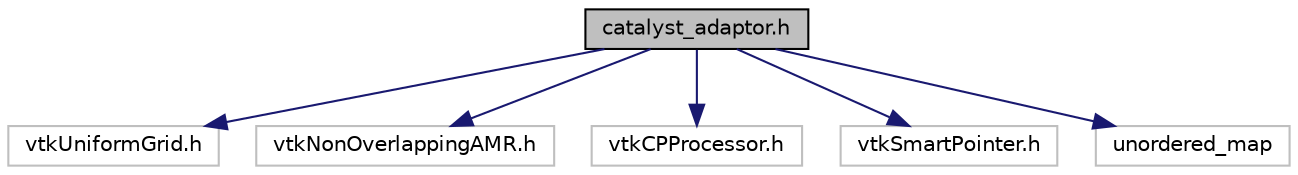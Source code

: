 digraph "catalyst_adaptor.h"
{
 // LATEX_PDF_SIZE
  bgcolor="transparent";
  edge [fontname="Helvetica",fontsize="10",labelfontname="Helvetica",labelfontsize="10"];
  node [fontname="Helvetica",fontsize="10",shape=record];
  Node1 [label="catalyst_adaptor.h",height=0.2,width=0.4,color="black", fillcolor="grey75", style="filled", fontcolor="black",tooltip=" "];
  Node1 -> Node2 [color="midnightblue",fontsize="10",style="solid",fontname="Helvetica"];
  Node2 [label="vtkUniformGrid.h",height=0.2,width=0.4,color="grey75",tooltip=" "];
  Node1 -> Node3 [color="midnightblue",fontsize="10",style="solid",fontname="Helvetica"];
  Node3 [label="vtkNonOverlappingAMR.h",height=0.2,width=0.4,color="grey75",tooltip=" "];
  Node1 -> Node4 [color="midnightblue",fontsize="10",style="solid",fontname="Helvetica"];
  Node4 [label="vtkCPProcessor.h",height=0.2,width=0.4,color="grey75",tooltip=" "];
  Node1 -> Node5 [color="midnightblue",fontsize="10",style="solid",fontname="Helvetica"];
  Node5 [label="vtkSmartPointer.h",height=0.2,width=0.4,color="grey75",tooltip=" "];
  Node1 -> Node6 [color="midnightblue",fontsize="10",style="solid",fontname="Helvetica"];
  Node6 [label="unordered_map",height=0.2,width=0.4,color="grey75",tooltip=" "];
}
